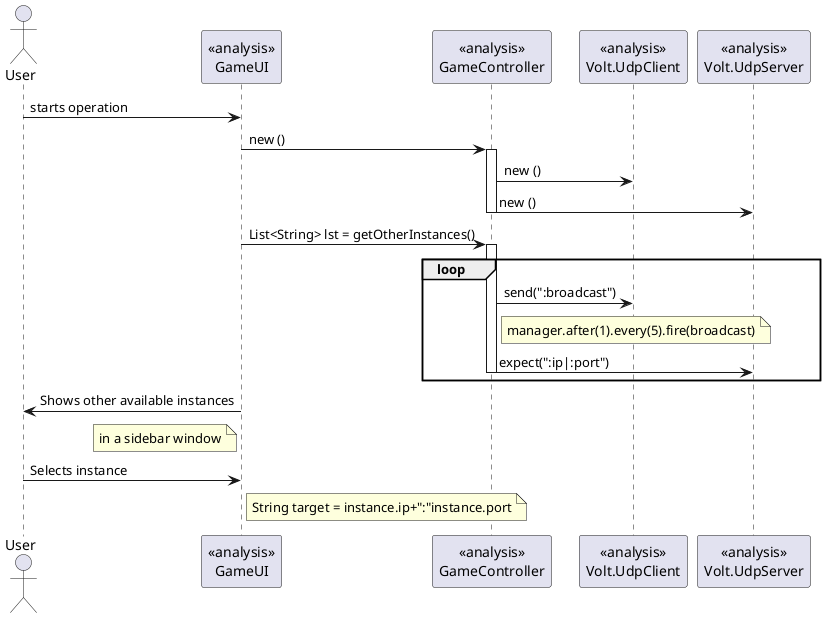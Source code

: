 @startuml doc-files/ip07.1_getInstances.png

actor User
participant "<<analysis>>\nGameUI" as GameUI
participant "<<analysis>>\nGameController" as GameController
participant "<<analysis>>\nVolt.UdpClient" as Volt.UdpClient
participant "<<analysis>>\nVolt.UdpServer" as Volt.UdpServer

User->GameUI: starts operation
GameUI->GameController: new ()

activate GameController
GameController->Volt.UdpClient: new ()
GameController->Volt.UdpServer: new ()
deactivate GameController

GameUI->GameController: List<String> lst = getOtherInstances()
loop
activate GameController
GameController->Volt.UdpClient: send(":broadcast")
note right of GameController: manager.after(1).every(5).fire(broadcast)
GameController->Volt.UdpServer: expect(":ip|:port")
deactivate GameController
end

GameUI->User: Shows other available instances
note left of GameUI: in a sidebar window
User->GameUI: Selects instance
note right of GameUI: String target = instance.ip+":"instance.port

@enduml